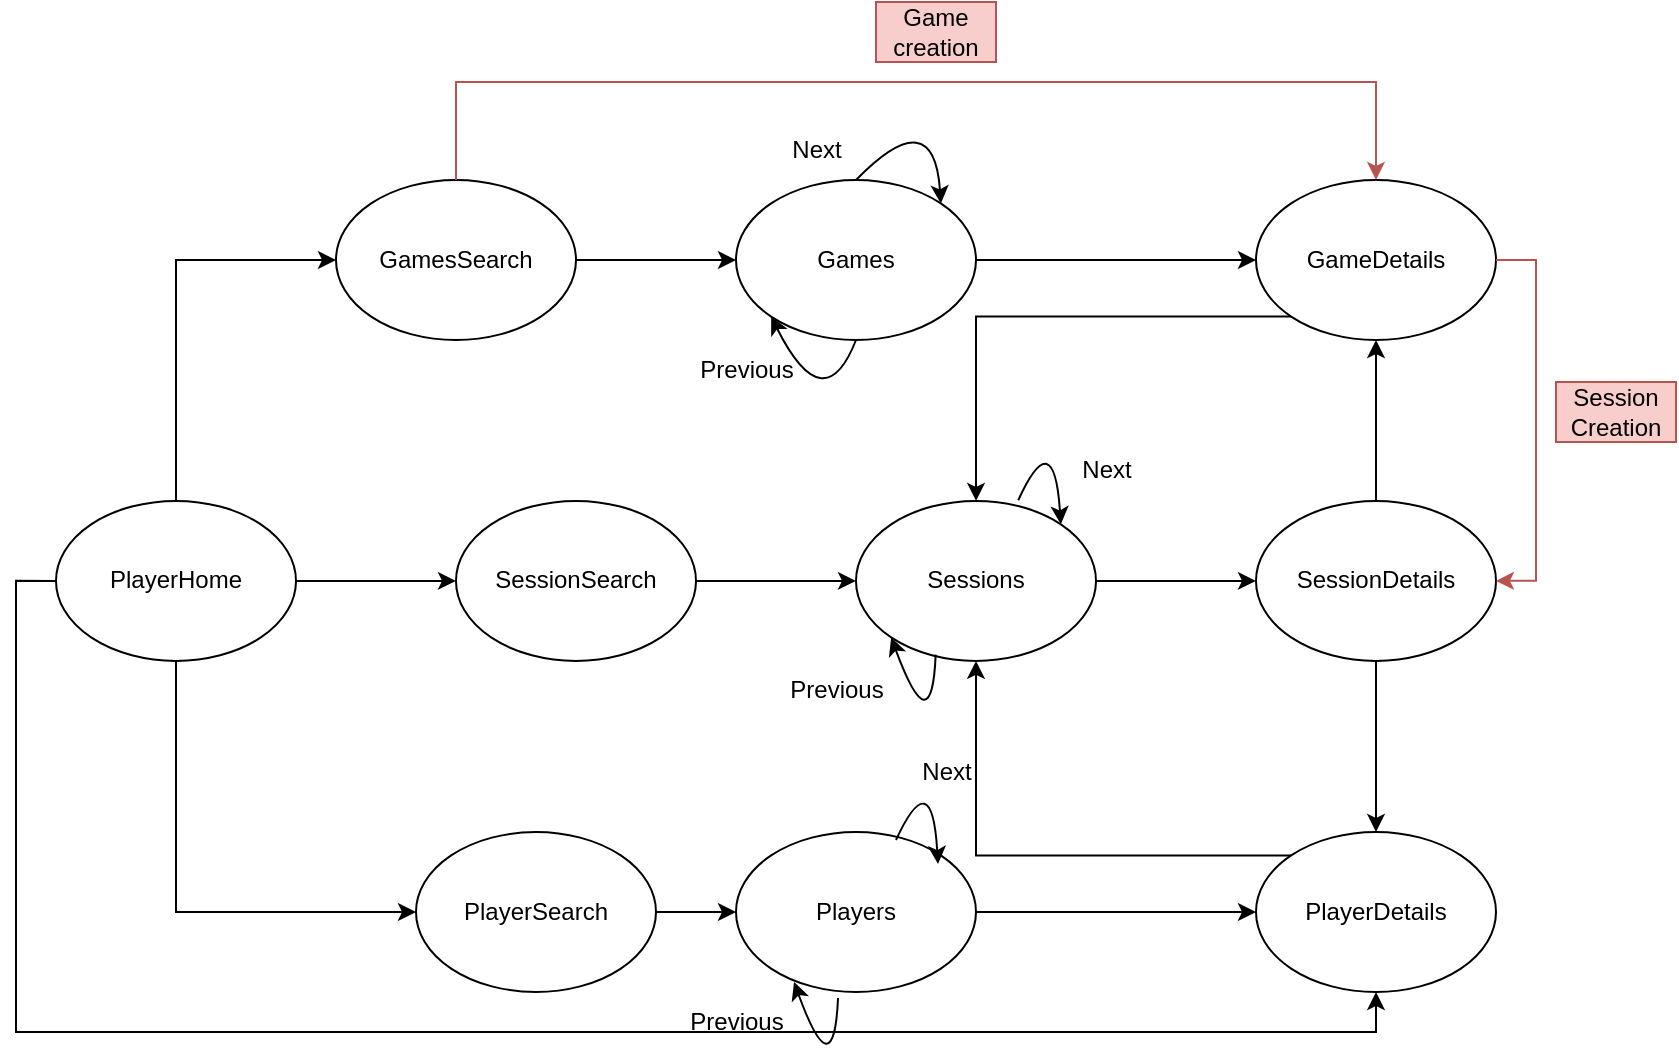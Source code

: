 <mxfile version="24.4.6" type="device">
  <diagram name="Página-1" id="NKFgEqGkxe1qv2dZLXt7">
    <mxGraphModel dx="1434" dy="818" grid="1" gridSize="10" guides="1" tooltips="1" connect="1" arrows="1" fold="1" page="1" pageScale="1" pageWidth="827" pageHeight="1169" math="0" shadow="0">
      <root>
        <mxCell id="0" />
        <mxCell id="1" parent="0" />
        <mxCell id="ochfXIyHOkyKtOQnSNJS-15" style="edgeStyle=orthogonalEdgeStyle;rounded=0;orthogonalLoop=1;jettySize=auto;html=1;exitX=0.5;exitY=0;exitDx=0;exitDy=0;entryX=0;entryY=0.5;entryDx=0;entryDy=0;" parent="1" source="ochfXIyHOkyKtOQnSNJS-1" target="ochfXIyHOkyKtOQnSNJS-2" edge="1">
          <mxGeometry relative="1" as="geometry" />
        </mxCell>
        <mxCell id="ochfXIyHOkyKtOQnSNJS-16" style="edgeStyle=orthogonalEdgeStyle;rounded=0;orthogonalLoop=1;jettySize=auto;html=1;exitX=1;exitY=0.5;exitDx=0;exitDy=0;entryX=0;entryY=0.5;entryDx=0;entryDy=0;" parent="1" source="ochfXIyHOkyKtOQnSNJS-1" target="ochfXIyHOkyKtOQnSNJS-3" edge="1">
          <mxGeometry relative="1" as="geometry" />
        </mxCell>
        <mxCell id="biwwcFZBRJivJuegS2SM-2" style="edgeStyle=orthogonalEdgeStyle;rounded=0;orthogonalLoop=1;jettySize=auto;html=1;exitX=0.5;exitY=1;exitDx=0;exitDy=0;entryX=0;entryY=0.5;entryDx=0;entryDy=0;" edge="1" parent="1" source="ochfXIyHOkyKtOQnSNJS-1" target="biwwcFZBRJivJuegS2SM-1">
          <mxGeometry relative="1" as="geometry" />
        </mxCell>
        <mxCell id="biwwcFZBRJivJuegS2SM-14" style="edgeStyle=orthogonalEdgeStyle;rounded=0;orthogonalLoop=1;jettySize=auto;html=1;exitX=0;exitY=0.5;exitDx=0;exitDy=0;entryX=0.5;entryY=1;entryDx=0;entryDy=0;" edge="1" parent="1" source="ochfXIyHOkyKtOQnSNJS-1" target="ochfXIyHOkyKtOQnSNJS-6">
          <mxGeometry relative="1" as="geometry" />
        </mxCell>
        <mxCell id="ochfXIyHOkyKtOQnSNJS-1" value="PlayerHome" style="ellipse;whiteSpace=wrap;html=1;rotation=0;" parent="1" vertex="1">
          <mxGeometry x="60" y="339.44" width="120" height="80" as="geometry" />
        </mxCell>
        <mxCell id="ochfXIyHOkyKtOQnSNJS-32" style="edgeStyle=orthogonalEdgeStyle;rounded=0;orthogonalLoop=1;jettySize=auto;html=1;exitX=1;exitY=0.5;exitDx=0;exitDy=0;" parent="1" source="ochfXIyHOkyKtOQnSNJS-2" target="ochfXIyHOkyKtOQnSNJS-28" edge="1">
          <mxGeometry relative="1" as="geometry" />
        </mxCell>
        <mxCell id="ochfXIyHOkyKtOQnSNJS-2" value="GamesSearch" style="ellipse;whiteSpace=wrap;html=1;rotation=0;" parent="1" vertex="1">
          <mxGeometry x="200" y="179" width="120" height="80" as="geometry" />
        </mxCell>
        <mxCell id="ochfXIyHOkyKtOQnSNJS-18" style="edgeStyle=orthogonalEdgeStyle;rounded=0;orthogonalLoop=1;jettySize=auto;html=1;exitX=1;exitY=0.5;exitDx=0;exitDy=0;entryX=0;entryY=0.5;entryDx=0;entryDy=0;" parent="1" source="ochfXIyHOkyKtOQnSNJS-3" target="ochfXIyHOkyKtOQnSNJS-4" edge="1">
          <mxGeometry relative="1" as="geometry" />
        </mxCell>
        <mxCell id="ochfXIyHOkyKtOQnSNJS-3" value="SessionSearch" style="ellipse;whiteSpace=wrap;html=1;rotation=0;" parent="1" vertex="1">
          <mxGeometry x="260" y="339.44" width="120" height="80" as="geometry" />
        </mxCell>
        <mxCell id="ochfXIyHOkyKtOQnSNJS-10" style="edgeStyle=orthogonalEdgeStyle;rounded=0;orthogonalLoop=1;jettySize=auto;html=1;exitX=1;exitY=0.5;exitDx=0;exitDy=0;entryX=0;entryY=0.5;entryDx=0;entryDy=0;" parent="1" source="ochfXIyHOkyKtOQnSNJS-4" target="ochfXIyHOkyKtOQnSNJS-5" edge="1">
          <mxGeometry relative="1" as="geometry" />
        </mxCell>
        <mxCell id="ochfXIyHOkyKtOQnSNJS-4" value="Sessions" style="ellipse;whiteSpace=wrap;html=1;rotation=0;" parent="1" vertex="1">
          <mxGeometry x="460" y="339.44" width="120" height="80" as="geometry" />
        </mxCell>
        <mxCell id="ochfXIyHOkyKtOQnSNJS-8" style="edgeStyle=orthogonalEdgeStyle;rounded=0;orthogonalLoop=1;jettySize=auto;html=1;exitX=0.5;exitY=0;exitDx=0;exitDy=0;entryX=0.5;entryY=1;entryDx=0;entryDy=0;" parent="1" source="ochfXIyHOkyKtOQnSNJS-5" target="ochfXIyHOkyKtOQnSNJS-7" edge="1">
          <mxGeometry relative="1" as="geometry" />
        </mxCell>
        <mxCell id="ochfXIyHOkyKtOQnSNJS-9" style="edgeStyle=orthogonalEdgeStyle;rounded=0;orthogonalLoop=1;jettySize=auto;html=1;exitX=0.5;exitY=1;exitDx=0;exitDy=0;entryX=0.5;entryY=0;entryDx=0;entryDy=0;" parent="1" source="ochfXIyHOkyKtOQnSNJS-5" target="ochfXIyHOkyKtOQnSNJS-6" edge="1">
          <mxGeometry relative="1" as="geometry" />
        </mxCell>
        <mxCell id="ochfXIyHOkyKtOQnSNJS-5" value="SessionDetails" style="ellipse;whiteSpace=wrap;html=1;rotation=0;" parent="1" vertex="1">
          <mxGeometry x="660" y="339.44" width="120" height="80" as="geometry" />
        </mxCell>
        <mxCell id="ochfXIyHOkyKtOQnSNJS-11" style="edgeStyle=orthogonalEdgeStyle;rounded=0;orthogonalLoop=1;jettySize=auto;html=1;exitX=0;exitY=0;exitDx=0;exitDy=0;entryX=0.5;entryY=1;entryDx=0;entryDy=0;" parent="1" source="ochfXIyHOkyKtOQnSNJS-6" target="ochfXIyHOkyKtOQnSNJS-4" edge="1">
          <mxGeometry relative="1" as="geometry" />
        </mxCell>
        <mxCell id="ochfXIyHOkyKtOQnSNJS-6" value="PlayerDetails" style="ellipse;whiteSpace=wrap;html=1;rotation=0;" parent="1" vertex="1">
          <mxGeometry x="660" y="505" width="120" height="80" as="geometry" />
        </mxCell>
        <mxCell id="ochfXIyHOkyKtOQnSNJS-12" style="edgeStyle=orthogonalEdgeStyle;rounded=0;orthogonalLoop=1;jettySize=auto;html=1;exitX=0;exitY=1;exitDx=0;exitDy=0;entryX=0.5;entryY=0;entryDx=0;entryDy=0;" parent="1" source="ochfXIyHOkyKtOQnSNJS-7" target="ochfXIyHOkyKtOQnSNJS-4" edge="1">
          <mxGeometry relative="1" as="geometry">
            <mxPoint x="545.02" y="329" as="targetPoint" />
          </mxGeometry>
        </mxCell>
        <mxCell id="ochfXIyHOkyKtOQnSNJS-7" value="GameDetails" style="ellipse;whiteSpace=wrap;html=1;rotation=0;" parent="1" vertex="1">
          <mxGeometry x="660" y="179" width="120" height="80" as="geometry" />
        </mxCell>
        <mxCell id="ochfXIyHOkyKtOQnSNJS-20" value="Previous" style="text;html=1;align=center;verticalAlign=middle;resizable=0;points=[];autosize=1;strokeColor=none;fillColor=none;" parent="1" vertex="1">
          <mxGeometry x="415.02" y="419.44" width="70" height="30" as="geometry" />
        </mxCell>
        <mxCell id="ochfXIyHOkyKtOQnSNJS-23" value="Next" style="text;html=1;align=center;verticalAlign=middle;resizable=0;points=[];autosize=1;strokeColor=none;fillColor=none;" parent="1" vertex="1">
          <mxGeometry x="560" y="309.44" width="50" height="30" as="geometry" />
        </mxCell>
        <mxCell id="ochfXIyHOkyKtOQnSNJS-33" style="edgeStyle=orthogonalEdgeStyle;rounded=0;orthogonalLoop=1;jettySize=auto;html=1;exitX=1;exitY=0.5;exitDx=0;exitDy=0;entryX=0;entryY=0.5;entryDx=0;entryDy=0;" parent="1" source="ochfXIyHOkyKtOQnSNJS-28" target="ochfXIyHOkyKtOQnSNJS-7" edge="1">
          <mxGeometry relative="1" as="geometry" />
        </mxCell>
        <mxCell id="ochfXIyHOkyKtOQnSNJS-28" value="Games" style="ellipse;whiteSpace=wrap;html=1;rotation=0;" parent="1" vertex="1">
          <mxGeometry x="400" y="179" width="120" height="80" as="geometry" />
        </mxCell>
        <mxCell id="ochfXIyHOkyKtOQnSNJS-29" value="Next" style="text;html=1;align=center;verticalAlign=middle;resizable=0;points=[];autosize=1;strokeColor=none;fillColor=none;" parent="1" vertex="1">
          <mxGeometry x="415.02" y="149" width="50" height="30" as="geometry" />
        </mxCell>
        <mxCell id="ochfXIyHOkyKtOQnSNJS-31" value="Previous" style="text;html=1;align=center;verticalAlign=middle;resizable=0;points=[];autosize=1;strokeColor=none;fillColor=none;" parent="1" vertex="1">
          <mxGeometry x="370" y="259" width="70" height="30" as="geometry" />
        </mxCell>
        <mxCell id="6LK2iCrdNSkzH9gPtqsH-1" value="" style="curved=1;endArrow=classic;html=1;rounded=0;exitX=0.5;exitY=0;exitDx=0;exitDy=0;entryX=1;entryY=0;entryDx=0;entryDy=0;" parent="1" source="ochfXIyHOkyKtOQnSNJS-28" target="ochfXIyHOkyKtOQnSNJS-28" edge="1">
          <mxGeometry width="50" height="50" relative="1" as="geometry">
            <mxPoint x="440" y="178" as="sourcePoint" />
            <mxPoint x="480" y="179" as="targetPoint" />
            <Array as="points">
              <mxPoint x="499" y="139" />
            </Array>
          </mxGeometry>
        </mxCell>
        <mxCell id="6LK2iCrdNSkzH9gPtqsH-2" value="" style="curved=1;endArrow=classic;html=1;rounded=0;exitX=0.5;exitY=1;exitDx=0;exitDy=0;entryX=0;entryY=1;entryDx=0;entryDy=0;" parent="1" source="ochfXIyHOkyKtOQnSNJS-28" target="ochfXIyHOkyKtOQnSNJS-28" edge="1">
          <mxGeometry width="50" height="50" relative="1" as="geometry">
            <mxPoint x="405" y="327.72" as="sourcePoint" />
            <mxPoint x="443.891" y="339.436" as="targetPoint" />
            <Array as="points">
              <mxPoint x="444" y="300" />
            </Array>
          </mxGeometry>
        </mxCell>
        <mxCell id="6LK2iCrdNSkzH9gPtqsH-3" value="" style="curved=1;endArrow=classic;html=1;rounded=0;exitX=0.676;exitY=-0.004;exitDx=0;exitDy=0;entryX=1;entryY=0;entryDx=0;entryDy=0;exitPerimeter=0;" parent="1" source="ochfXIyHOkyKtOQnSNJS-4" target="ochfXIyHOkyKtOQnSNJS-4" edge="1">
          <mxGeometry width="50" height="50" relative="1" as="geometry">
            <mxPoint x="540" y="340" as="sourcePoint" />
            <mxPoint x="578.891" y="351.716" as="targetPoint" />
            <Array as="points">
              <mxPoint x="559" y="300" />
            </Array>
          </mxGeometry>
        </mxCell>
        <mxCell id="6LK2iCrdNSkzH9gPtqsH-4" value="" style="curved=1;endArrow=classic;html=1;rounded=0;exitX=0.332;exitY=0.961;exitDx=0;exitDy=0;entryX=0;entryY=1;entryDx=0;entryDy=0;exitPerimeter=0;" parent="1" source="ochfXIyHOkyKtOQnSNJS-4" target="ochfXIyHOkyKtOQnSNJS-4" edge="1">
          <mxGeometry width="50" height="50" relative="1" as="geometry">
            <mxPoint x="513.89" y="421.72" as="sourcePoint" />
            <mxPoint x="474.999" y="410.004" as="targetPoint" />
            <Array as="points">
              <mxPoint x="497.89" y="462.72" />
            </Array>
          </mxGeometry>
        </mxCell>
        <mxCell id="CblCl0UuQNC7QLymjNlL-2" value="Game creation" style="text;html=1;align=center;verticalAlign=middle;whiteSpace=wrap;rounded=0;fillColor=#f8cecc;strokeColor=#b85450;" parent="1" vertex="1">
          <mxGeometry x="470" y="90" width="60" height="30" as="geometry" />
        </mxCell>
        <mxCell id="CblCl0UuQNC7QLymjNlL-4" value="Session Creation" style="text;html=1;align=center;verticalAlign=middle;whiteSpace=wrap;rounded=0;fillColor=#f8cecc;strokeColor=#b85450;" parent="1" vertex="1">
          <mxGeometry x="810" y="280" width="60" height="30" as="geometry" />
        </mxCell>
        <mxCell id="1bqZK_6vjFX7pvFv9zdN-2" style="edgeStyle=orthogonalEdgeStyle;rounded=0;orthogonalLoop=1;jettySize=auto;html=1;entryX=0.5;entryY=0;entryDx=0;entryDy=0;fillColor=#f8cecc;strokeColor=#b85450;" parent="1" source="ochfXIyHOkyKtOQnSNJS-2" target="ochfXIyHOkyKtOQnSNJS-7" edge="1">
          <mxGeometry relative="1" as="geometry">
            <mxPoint x="330" y="229" as="sourcePoint" />
            <mxPoint x="720" y="140" as="targetPoint" />
            <Array as="points">
              <mxPoint x="260" y="130" />
              <mxPoint x="720" y="130" />
            </Array>
          </mxGeometry>
        </mxCell>
        <mxCell id="1bqZK_6vjFX7pvFv9zdN-3" style="edgeStyle=orthogonalEdgeStyle;rounded=0;orthogonalLoop=1;jettySize=auto;html=1;exitX=1;exitY=0.5;exitDx=0;exitDy=0;entryX=1;entryY=0.5;entryDx=0;entryDy=0;fillColor=#f8cecc;strokeColor=#b85450;" parent="1" source="ochfXIyHOkyKtOQnSNJS-7" target="ochfXIyHOkyKtOQnSNJS-5" edge="1">
          <mxGeometry relative="1" as="geometry">
            <mxPoint x="530" y="229" as="sourcePoint" />
            <mxPoint x="800" y="380" as="targetPoint" />
          </mxGeometry>
        </mxCell>
        <mxCell id="biwwcFZBRJivJuegS2SM-4" style="edgeStyle=orthogonalEdgeStyle;rounded=0;orthogonalLoop=1;jettySize=auto;html=1;exitX=1;exitY=0.5;exitDx=0;exitDy=0;entryX=0;entryY=0.5;entryDx=0;entryDy=0;" edge="1" parent="1" source="biwwcFZBRJivJuegS2SM-1" target="biwwcFZBRJivJuegS2SM-3">
          <mxGeometry relative="1" as="geometry" />
        </mxCell>
        <mxCell id="biwwcFZBRJivJuegS2SM-1" value="PlayerSearch" style="ellipse;whiteSpace=wrap;html=1;rotation=0;" vertex="1" parent="1">
          <mxGeometry x="240" y="505" width="120" height="80" as="geometry" />
        </mxCell>
        <mxCell id="biwwcFZBRJivJuegS2SM-5" style="edgeStyle=orthogonalEdgeStyle;rounded=0;orthogonalLoop=1;jettySize=auto;html=1;exitX=1;exitY=0.5;exitDx=0;exitDy=0;entryX=0;entryY=0.5;entryDx=0;entryDy=0;" edge="1" parent="1" source="biwwcFZBRJivJuegS2SM-3" target="ochfXIyHOkyKtOQnSNJS-6">
          <mxGeometry relative="1" as="geometry" />
        </mxCell>
        <mxCell id="biwwcFZBRJivJuegS2SM-3" value="Players" style="ellipse;whiteSpace=wrap;html=1;rotation=0;" vertex="1" parent="1">
          <mxGeometry x="400" y="505" width="120" height="80" as="geometry" />
        </mxCell>
        <mxCell id="biwwcFZBRJivJuegS2SM-7" value="" style="curved=1;endArrow=classic;html=1;rounded=0;exitX=0.676;exitY=-0.004;exitDx=0;exitDy=0;entryX=1;entryY=0;entryDx=0;entryDy=0;exitPerimeter=0;" edge="1" parent="1">
          <mxGeometry width="50" height="50" relative="1" as="geometry">
            <mxPoint x="480" y="509" as="sourcePoint" />
            <mxPoint x="501" y="521" as="targetPoint" />
            <Array as="points">
              <mxPoint x="498" y="470" />
            </Array>
          </mxGeometry>
        </mxCell>
        <mxCell id="biwwcFZBRJivJuegS2SM-8" value="Next" style="text;html=1;align=center;verticalAlign=middle;resizable=0;points=[];autosize=1;strokeColor=none;fillColor=none;" vertex="1" parent="1">
          <mxGeometry x="480" y="460" width="50" height="30" as="geometry" />
        </mxCell>
        <mxCell id="biwwcFZBRJivJuegS2SM-11" value="" style="curved=1;endArrow=classic;html=1;rounded=0;exitX=0.332;exitY=0.961;exitDx=0;exitDy=0;entryX=0;entryY=1;entryDx=0;entryDy=0;exitPerimeter=0;" edge="1" parent="1">
          <mxGeometry width="50" height="50" relative="1" as="geometry">
            <mxPoint x="451.02" y="588" as="sourcePoint" />
            <mxPoint x="429.02" y="580" as="targetPoint" />
            <Array as="points">
              <mxPoint x="448.91" y="634.72" />
            </Array>
          </mxGeometry>
        </mxCell>
        <mxCell id="biwwcFZBRJivJuegS2SM-12" value="Previous" style="text;html=1;align=center;verticalAlign=middle;resizable=0;points=[];autosize=1;strokeColor=none;fillColor=none;" vertex="1" parent="1">
          <mxGeometry x="365.02" y="585" width="70" height="30" as="geometry" />
        </mxCell>
      </root>
    </mxGraphModel>
  </diagram>
</mxfile>
